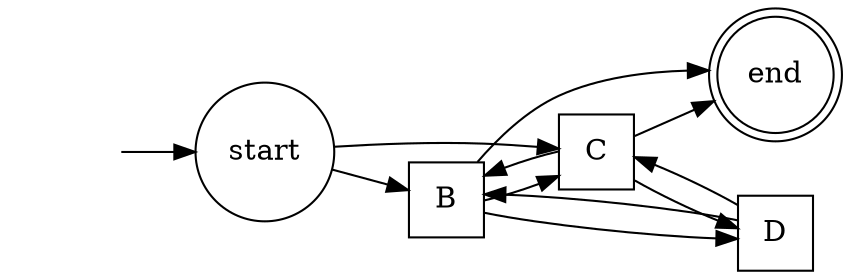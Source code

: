 digraph "dfg2" {
    rankdir="LR"
s [label=start, shape=circle];
B [label=B, shape=square];
C [label=C, shape=square];
D [label=D, shape=square];
e [label=end, shape=doublecircle];
s -> B;
s -> C;
B -> C;
B -> D;
B -> e;
C -> B;
C -> D;
C -> e;
D -> B;
D -> C;
__start0 [label="", shape=none];
__start0 -> s  [label=""];
}
